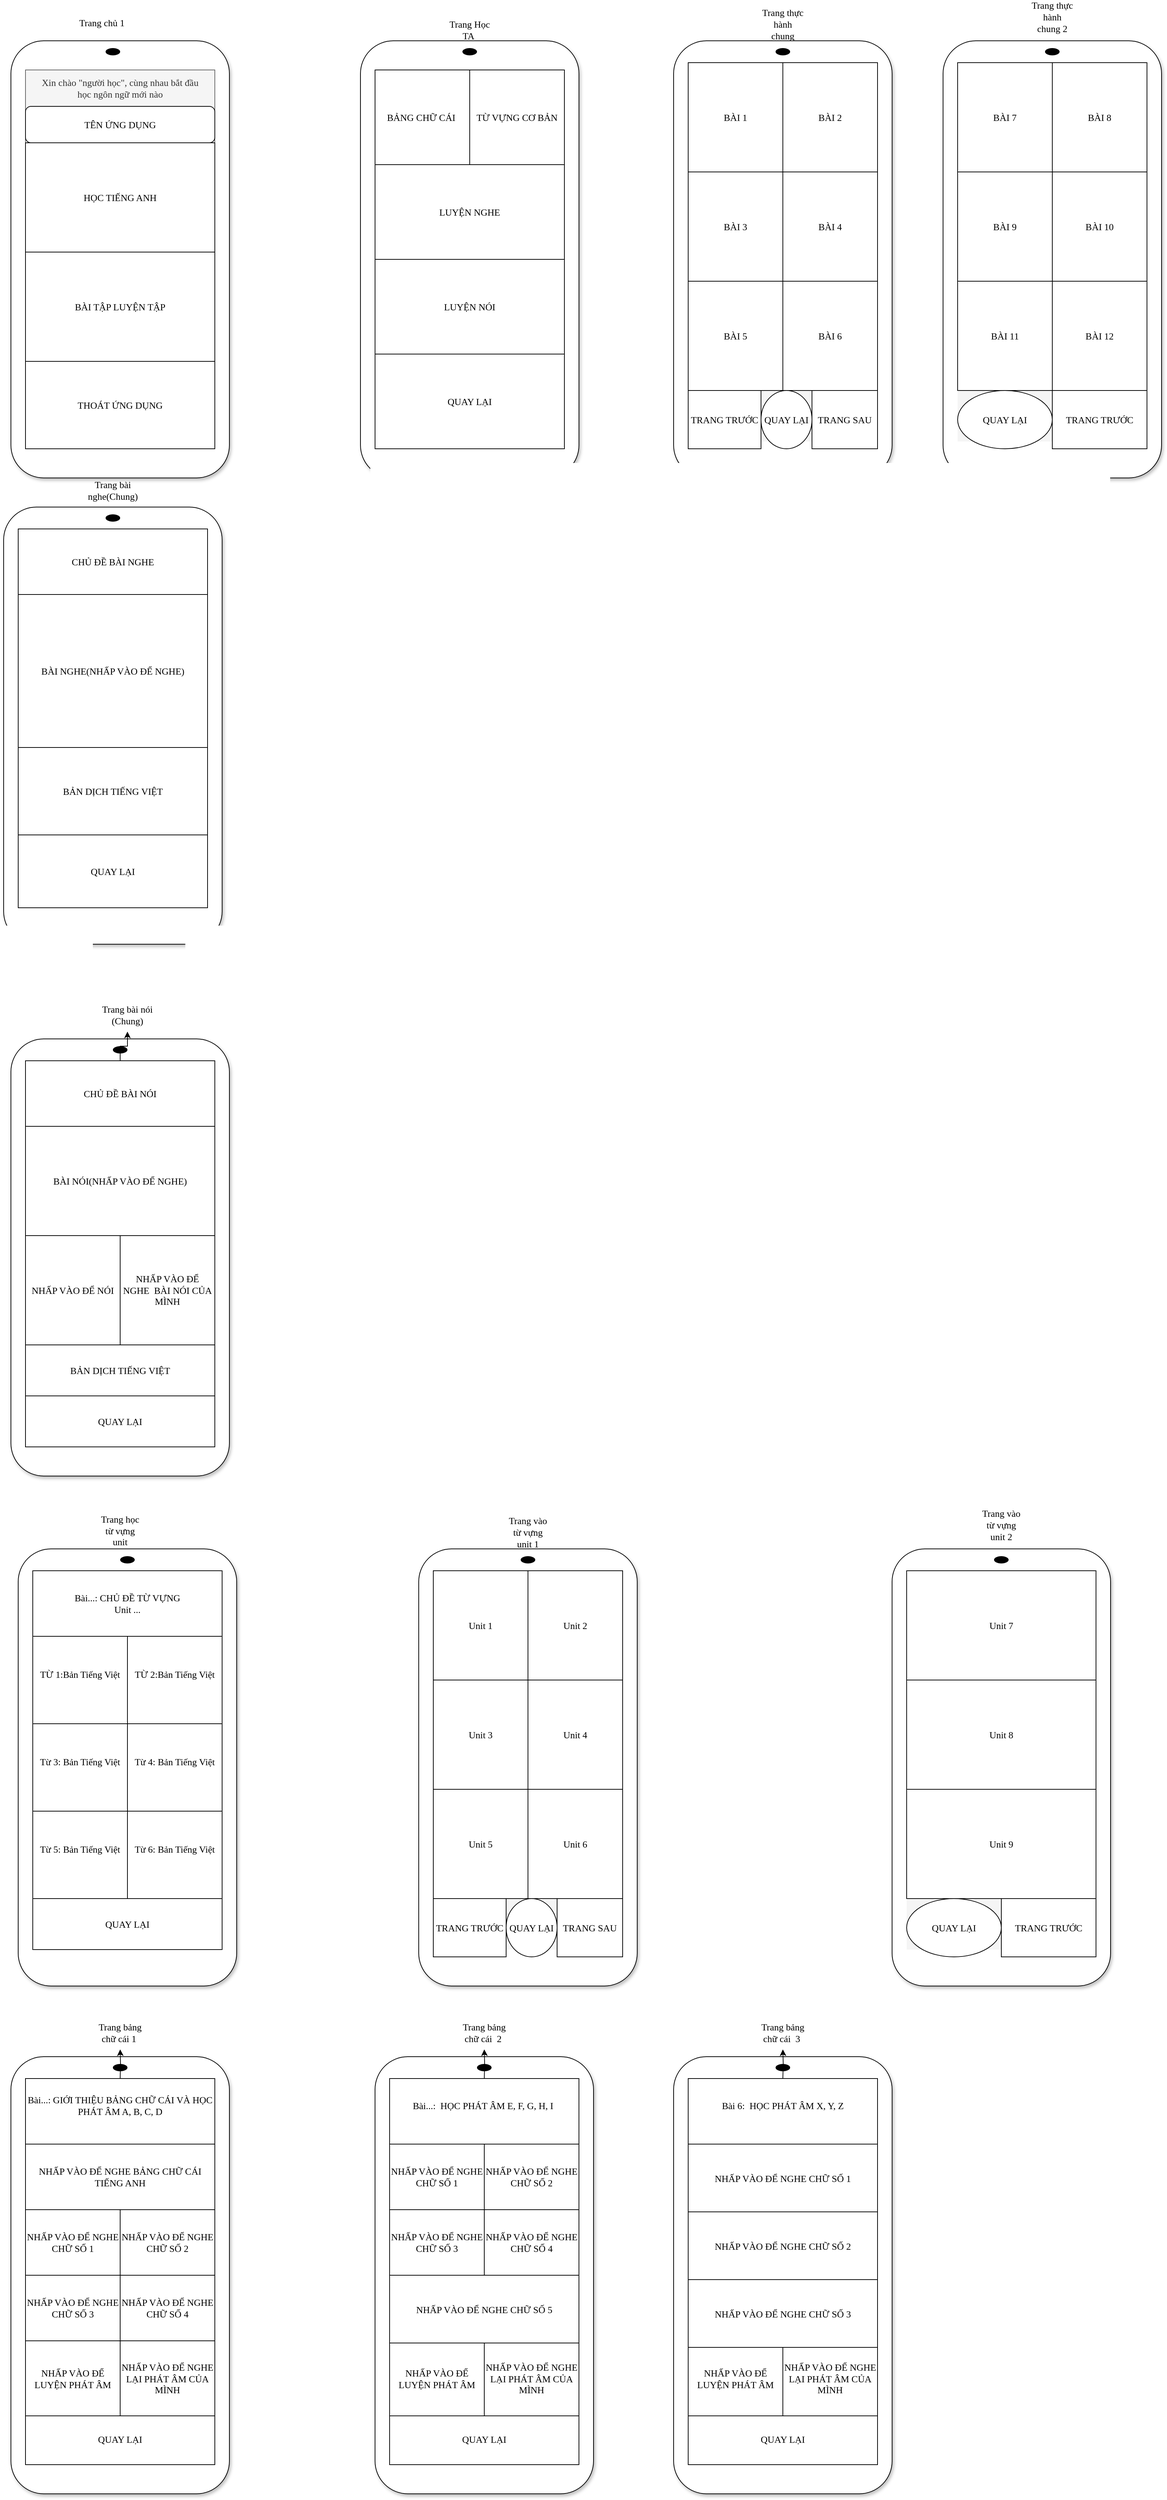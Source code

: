<mxfile version="28.2.0">
  <diagram name="Page-1" id="ixJSkVkBwFZioYLOljhV">
    <mxGraphModel dx="1601" dy="703" grid="1" gridSize="10" guides="1" tooltips="1" connect="1" arrows="1" fold="1" page="1" pageScale="1" pageWidth="827" pageHeight="1169" math="0" shadow="0">
      <root>
        <mxCell id="0" />
        <mxCell id="1" parent="0" />
        <mxCell id="qoUrT7d6lG7RUCfjTTM9-2" style="rounded=1;whiteSpace=wrap;html=1;fillColor=#FFFFFF;strokeColor=#000000;shadow=1;fontFamily=Times New Roman;fontSize=13;" parent="1" vertex="1">
          <mxGeometry x="100" y="140" width="300" height="600" as="geometry" />
        </mxCell>
        <mxCell id="qoUrT7d6lG7RUCfjTTM9-3" value="" style="rounded=0;whiteSpace=wrap;html=1;fillColor=#f5f5f5;strokeColor=#666666;fontFamily=Times New Roman;fontSize=13;fontColor=#333333;" parent="1" vertex="1">
          <mxGeometry x="120" y="180" width="260" height="520" as="geometry" />
        </mxCell>
        <mxCell id="qoUrT7d6lG7RUCfjTTM9-4" style="shape=ellipse;whiteSpace=wrap;html=1;fillColor=#000000;strokeColor=none;fontFamily=Times New Roman;fontSize=13;" parent="1" vertex="1">
          <mxGeometry x="230" y="150" width="20" height="10" as="geometry" />
        </mxCell>
        <mxCell id="qoUrT7d6lG7RUCfjTTM9-8" value="&lt;span style=&quot;color: rgb(51, 51, 51);&quot;&gt;Xin chào &quot;người học&quot;, cùng nhau bắt đầu học ngôn ngữ mới nào&lt;/span&gt;" style="text;html=1;align=center;verticalAlign=middle;whiteSpace=wrap;rounded=0;fontFamily=Times New Roman;fontSize=13;" parent="1" vertex="1">
          <mxGeometry x="135" y="190" width="230" height="30" as="geometry" />
        </mxCell>
        <mxCell id="qoUrT7d6lG7RUCfjTTM9-11" value="TÊN ỨNG DỤNG" style="rounded=1;whiteSpace=wrap;html=1;fontFamily=Times New Roman;fontSize=13;" parent="1" vertex="1">
          <mxGeometry x="120" y="230" width="260" height="50" as="geometry" />
        </mxCell>
        <mxCell id="qoUrT7d6lG7RUCfjTTM9-13" value="&lt;font&gt;HỌC TIẾNG ANH&lt;/font&gt;" style="rounded=0;whiteSpace=wrap;html=1;fontFamily=Times New Roman;fontSize=13;" parent="1" vertex="1">
          <mxGeometry x="120" y="280" width="260" height="150" as="geometry" />
        </mxCell>
        <mxCell id="qoUrT7d6lG7RUCfjTTM9-16" value="BÀI TẬP LUYỆN TẬP" style="rounded=0;whiteSpace=wrap;html=1;fontFamily=Times New Roman;fontSize=13;" parent="1" vertex="1">
          <mxGeometry x="120" y="430" width="260" height="150" as="geometry" />
        </mxCell>
        <mxCell id="qoUrT7d6lG7RUCfjTTM9-18" value="THOÁT ỨNG DỤNG" style="rounded=0;whiteSpace=wrap;html=1;fontFamily=Times New Roman;fontSize=13;" parent="1" vertex="1">
          <mxGeometry x="120" y="580" width="260" height="120" as="geometry" />
        </mxCell>
        <mxCell id="qoUrT7d6lG7RUCfjTTM9-20" value="Trang chủ 1" style="text;html=1;align=center;verticalAlign=middle;whiteSpace=wrap;rounded=0;fontFamily=Times New Roman;fontSize=13;" parent="1" vertex="1">
          <mxGeometry x="160" y="100" width="130" height="30" as="geometry" />
        </mxCell>
        <mxCell id="qoUrT7d6lG7RUCfjTTM9-21" style="rounded=1;whiteSpace=wrap;html=1;fillColor=#FFFFFF;strokeColor=#000000;shadow=1;fontFamily=Times New Roman;fontSize=13;" parent="1" vertex="1">
          <mxGeometry x="580" y="140" width="300" height="600" as="geometry" />
        </mxCell>
        <mxCell id="qoUrT7d6lG7RUCfjTTM9-22" style="shape=ellipse;whiteSpace=wrap;html=1;fillColor=#000000;strokeColor=none;fontFamily=Times New Roman;fontSize=13;" parent="1" vertex="1">
          <mxGeometry x="720" y="150" width="20" height="10" as="geometry" />
        </mxCell>
        <mxCell id="qoUrT7d6lG7RUCfjTTM9-24" style="rounded=0;whiteSpace=wrap;html=1;fillColor=#F5F5F5;strokeColor=none;fontFamily=Times New Roman;fontSize=13;" parent="1" vertex="1">
          <mxGeometry x="600" y="180" width="260" height="520" as="geometry" />
        </mxCell>
        <mxCell id="qoUrT7d6lG7RUCfjTTM9-26" value="LUYỆN NGHE" style="rounded=0;whiteSpace=wrap;html=1;fontFamily=Times New Roman;fontSize=13;" parent="1" vertex="1">
          <mxGeometry x="600" y="310" width="260" height="130" as="geometry" />
        </mxCell>
        <mxCell id="qoUrT7d6lG7RUCfjTTM9-27" value="LUYỆN NÓI" style="rounded=0;whiteSpace=wrap;html=1;fontFamily=Times New Roman;fontSize=13;" parent="1" vertex="1">
          <mxGeometry x="600" y="440" width="260" height="130" as="geometry" />
        </mxCell>
        <mxCell id="qoUrT7d6lG7RUCfjTTM9-30" value="QUAY LẠI" style="rounded=0;whiteSpace=wrap;html=1;fontFamily=Times New Roman;fontSize=13;" parent="1" vertex="1">
          <mxGeometry x="600" y="570" width="260" height="130" as="geometry" />
        </mxCell>
        <mxCell id="qoUrT7d6lG7RUCfjTTM9-32" value="BẢNG CHỮ CÁI&amp;nbsp;" style="rounded=0;whiteSpace=wrap;html=1;fontFamily=Times New Roman;fontSize=13;" parent="1" vertex="1">
          <mxGeometry x="600" y="180" width="130" height="130" as="geometry" />
        </mxCell>
        <mxCell id="qoUrT7d6lG7RUCfjTTM9-34" value="TỪ VỰNG CƠ BẢN" style="rounded=0;whiteSpace=wrap;html=1;fontFamily=Times New Roman;fontSize=13;" parent="1" vertex="1">
          <mxGeometry x="730" y="180" width="130" height="130" as="geometry" />
        </mxCell>
        <mxCell id="qoUrT7d6lG7RUCfjTTM9-35" value="Trang Học TA&amp;nbsp;" style="text;html=1;align=center;verticalAlign=middle;whiteSpace=wrap;rounded=0;fontFamily=Times New Roman;fontSize=13;" parent="1" vertex="1">
          <mxGeometry x="700" y="110" width="60" height="30" as="geometry" />
        </mxCell>
        <mxCell id="qoUrT7d6lG7RUCfjTTM9-36" style="rounded=1;whiteSpace=wrap;html=1;fillColor=#FFFFFF;strokeColor=#000000;shadow=1;fontFamily=Times New Roman;fontSize=13;" parent="1" vertex="1">
          <mxGeometry x="1010" y="140" width="300" height="600" as="geometry" />
        </mxCell>
        <mxCell id="qoUrT7d6lG7RUCfjTTM9-37" style="rounded=0;whiteSpace=wrap;html=1;fillColor=#F5F5F5;strokeColor=none;fontFamily=Times New Roman;fontSize=13;" parent="1" vertex="1">
          <mxGeometry x="1030" y="170" width="260" height="520" as="geometry" />
        </mxCell>
        <mxCell id="qoUrT7d6lG7RUCfjTTM9-38" value="BÀI 1" style="rounded=0;whiteSpace=wrap;html=1;fontFamily=Times New Roman;fontSize=13;" parent="1" vertex="1">
          <mxGeometry x="1030" y="170" width="130" height="150" as="geometry" />
        </mxCell>
        <mxCell id="qoUrT7d6lG7RUCfjTTM9-39" value="BÀI 2" style="rounded=0;whiteSpace=wrap;html=1;fontFamily=Times New Roman;fontSize=13;" parent="1" vertex="1">
          <mxGeometry x="1160" y="170" width="130" height="150" as="geometry" />
        </mxCell>
        <mxCell id="qoUrT7d6lG7RUCfjTTM9-40" value="BÀI 3" style="rounded=0;whiteSpace=wrap;html=1;fontFamily=Times New Roman;fontSize=13;" parent="1" vertex="1">
          <mxGeometry x="1030" y="320" width="130" height="150" as="geometry" />
        </mxCell>
        <mxCell id="qoUrT7d6lG7RUCfjTTM9-41" value="BÀI 4" style="rounded=0;whiteSpace=wrap;html=1;fontFamily=Times New Roman;fontSize=13;" parent="1" vertex="1">
          <mxGeometry x="1160" y="320" width="130" height="150" as="geometry" />
        </mxCell>
        <mxCell id="qoUrT7d6lG7RUCfjTTM9-42" value="BÀI 5" style="rounded=0;whiteSpace=wrap;html=1;fontFamily=Times New Roman;fontSize=13;" parent="1" vertex="1">
          <mxGeometry x="1030" y="470" width="130" height="150" as="geometry" />
        </mxCell>
        <mxCell id="qoUrT7d6lG7RUCfjTTM9-43" value="BÀI 6" style="rounded=0;whiteSpace=wrap;html=1;fontFamily=Times New Roman;fontSize=13;" parent="1" vertex="1">
          <mxGeometry x="1160" y="470" width="130" height="150" as="geometry" />
        </mxCell>
        <mxCell id="qoUrT7d6lG7RUCfjTTM9-44" value="QUAY LẠI" style="ellipse;whiteSpace=wrap;html=1;fontFamily=Times New Roman;fontSize=13;" parent="1" vertex="1">
          <mxGeometry x="1130" y="620" width="70" height="80" as="geometry" />
        </mxCell>
        <mxCell id="qoUrT7d6lG7RUCfjTTM9-45" value="TRANG TRƯỚC" style="rounded=0;whiteSpace=wrap;html=1;fontFamily=Times New Roman;fontSize=13;" parent="1" vertex="1">
          <mxGeometry x="1030" y="620" width="100" height="80" as="geometry" />
        </mxCell>
        <mxCell id="qoUrT7d6lG7RUCfjTTM9-46" value="TRANG SAU" style="rounded=0;whiteSpace=wrap;html=1;fontFamily=Times New Roman;fontSize=13;" parent="1" vertex="1">
          <mxGeometry x="1200" y="620" width="90" height="80" as="geometry" />
        </mxCell>
        <mxCell id="qoUrT7d6lG7RUCfjTTM9-47" value="Trang thực hành chung&lt;div&gt;&lt;br&gt;&lt;/div&gt;" style="text;html=1;align=center;verticalAlign=middle;whiteSpace=wrap;rounded=0;fontFamily=Times New Roman;fontSize=13;" parent="1" vertex="1">
          <mxGeometry x="1130" y="110" width="60" height="30" as="geometry" />
        </mxCell>
        <mxCell id="qoUrT7d6lG7RUCfjTTM9-48" style="rounded=1;whiteSpace=wrap;html=1;fillColor=#FFFFFF;strokeColor=#000000;shadow=1;fontFamily=Times New Roman;fontSize=13;" parent="1" vertex="1">
          <mxGeometry x="1380" y="140" width="300" height="600" as="geometry" />
        </mxCell>
        <mxCell id="qoUrT7d6lG7RUCfjTTM9-49" style="shape=ellipse;whiteSpace=wrap;html=1;fillColor=#000000;strokeColor=none;fontFamily=Times New Roman;fontSize=13;" parent="1" vertex="1">
          <mxGeometry x="1150" y="150" width="20" height="10" as="geometry" />
        </mxCell>
        <mxCell id="qoUrT7d6lG7RUCfjTTM9-52" style="shape=ellipse;whiteSpace=wrap;html=1;fillColor=#000000;strokeColor=none;fontFamily=Times New Roman;fontSize=13;" parent="1" vertex="1">
          <mxGeometry x="1520" y="150" width="20" height="10" as="geometry" />
        </mxCell>
        <mxCell id="qoUrT7d6lG7RUCfjTTM9-53" style="rounded=0;whiteSpace=wrap;html=1;fillColor=#F5F5F5;strokeColor=none;fontFamily=Times New Roman;fontSize=13;" parent="1" vertex="1">
          <mxGeometry x="1400" y="170" width="260" height="520" as="geometry" />
        </mxCell>
        <mxCell id="qoUrT7d6lG7RUCfjTTM9-54" value="BÀI 7" style="rounded=0;whiteSpace=wrap;html=1;fontFamily=Times New Roman;fontSize=13;" parent="1" vertex="1">
          <mxGeometry x="1400" y="170" width="130" height="150" as="geometry" />
        </mxCell>
        <mxCell id="qoUrT7d6lG7RUCfjTTM9-55" value="BÀI 8" style="rounded=0;whiteSpace=wrap;html=1;fontFamily=Times New Roman;fontSize=13;" parent="1" vertex="1">
          <mxGeometry x="1530" y="170" width="130" height="150" as="geometry" />
        </mxCell>
        <mxCell id="qoUrT7d6lG7RUCfjTTM9-56" value="BÀI 9" style="rounded=0;whiteSpace=wrap;html=1;fontFamily=Times New Roman;fontSize=13;" parent="1" vertex="1">
          <mxGeometry x="1400" y="320" width="130" height="150" as="geometry" />
        </mxCell>
        <mxCell id="qoUrT7d6lG7RUCfjTTM9-58" value="BÀI 10" style="rounded=0;whiteSpace=wrap;html=1;fontFamily=Times New Roman;fontSize=13;" parent="1" vertex="1">
          <mxGeometry x="1530" y="320" width="130" height="150" as="geometry" />
        </mxCell>
        <mxCell id="qoUrT7d6lG7RUCfjTTM9-59" value="BÀI 11" style="rounded=0;whiteSpace=wrap;html=1;fontFamily=Times New Roman;fontSize=13;" parent="1" vertex="1">
          <mxGeometry x="1400" y="470" width="130" height="150" as="geometry" />
        </mxCell>
        <mxCell id="qoUrT7d6lG7RUCfjTTM9-60" value="BÀI 12" style="rounded=0;whiteSpace=wrap;html=1;fontFamily=Times New Roman;fontSize=13;" parent="1" vertex="1">
          <mxGeometry x="1530" y="470" width="130" height="150" as="geometry" />
        </mxCell>
        <mxCell id="qoUrT7d6lG7RUCfjTTM9-61" value="TRANG TRƯỚC" style="rounded=0;whiteSpace=wrap;html=1;fontFamily=Times New Roman;fontSize=13;" parent="1" vertex="1">
          <mxGeometry x="1530" y="620" width="130" height="80" as="geometry" />
        </mxCell>
        <mxCell id="qoUrT7d6lG7RUCfjTTM9-62" value="QUAY LẠI" style="ellipse;whiteSpace=wrap;html=1;fontFamily=Times New Roman;fontSize=13;" parent="1" vertex="1">
          <mxGeometry x="1400" y="620" width="130" height="80" as="geometry" />
        </mxCell>
        <mxCell id="qoUrT7d6lG7RUCfjTTM9-64" value="Trang thực hành chung 2&lt;div&gt;&lt;br&gt;&lt;/div&gt;" style="text;html=1;align=center;verticalAlign=middle;whiteSpace=wrap;rounded=0;fontFamily=Times New Roman;fontSize=13;" parent="1" vertex="1">
          <mxGeometry x="1500" y="100" width="60" height="30" as="geometry" />
        </mxCell>
        <mxCell id="qoUrT7d6lG7RUCfjTTM9-86" style="rounded=1;whiteSpace=wrap;html=1;fillColor=#FFFFFF;strokeColor=#000000;shadow=1;fontFamily=Times New Roman;fontSize=13;" parent="1" vertex="1">
          <mxGeometry x="90" y="780" width="300" height="600" as="geometry" />
        </mxCell>
        <mxCell id="qoUrT7d6lG7RUCfjTTM9-87" style="shape=ellipse;whiteSpace=wrap;html=1;fillColor=#000000;strokeColor=none;fontFamily=Times New Roman;fontSize=13;" parent="1" vertex="1">
          <mxGeometry x="230" y="790" width="20" height="10" as="geometry" />
        </mxCell>
        <mxCell id="qoUrT7d6lG7RUCfjTTM9-88" style="rounded=0;whiteSpace=wrap;html=1;fillColor=#F5F5F5;strokeColor=none;fontFamily=Times New Roman;fontSize=13;" parent="1" vertex="1">
          <mxGeometry x="110" y="810" width="260" height="520" as="geometry" />
        </mxCell>
        <mxCell id="qoUrT7d6lG7RUCfjTTM9-89" value="Trang bài nghe(Chung)&lt;div&gt;&lt;div&gt;&lt;br&gt;&lt;/div&gt;&lt;/div&gt;" style="text;html=1;align=center;verticalAlign=middle;whiteSpace=wrap;rounded=0;fontFamily=Times New Roman;fontSize=13;" parent="1" vertex="1">
          <mxGeometry x="210" y="750" width="60" height="30" as="geometry" />
        </mxCell>
        <mxCell id="qoUrT7d6lG7RUCfjTTM9-90" value="CHỦ ĐỀ BÀI NGHE" style="rounded=0;whiteSpace=wrap;html=1;fontFamily=Times New Roman;fontSize=13;" parent="1" vertex="1">
          <mxGeometry x="110" y="810" width="260" height="90" as="geometry" />
        </mxCell>
        <mxCell id="qoUrT7d6lG7RUCfjTTM9-91" value="BÀI NGHE(NHẤP VÀO ĐỂ NGHE)" style="rounded=0;whiteSpace=wrap;html=1;fontFamily=Times New Roman;fontSize=13;" parent="1" vertex="1">
          <mxGeometry x="110" y="900" width="260" height="210" as="geometry" />
        </mxCell>
        <mxCell id="qoUrT7d6lG7RUCfjTTM9-92" value="BẢN DỊCH TIẾNG VIỆT" style="rounded=0;whiteSpace=wrap;html=1;fontFamily=Times New Roman;fontSize=13;" parent="1" vertex="1">
          <mxGeometry x="110" y="1110" width="260" height="120" as="geometry" />
        </mxCell>
        <mxCell id="qoUrT7d6lG7RUCfjTTM9-94" style="rounded=1;whiteSpace=wrap;html=1;fillColor=#FFFFFF;strokeColor=#000000;shadow=1;fontFamily=Times New Roman;fontSize=13;" parent="1" vertex="1">
          <mxGeometry x="100" y="1510" width="300" height="600" as="geometry" />
        </mxCell>
        <mxCell id="qoUrT7d6lG7RUCfjTTM9-95" style="shape=ellipse;whiteSpace=wrap;html=1;fillColor=#000000;strokeColor=none;fontFamily=Times New Roman;fontSize=13;" parent="1" vertex="1">
          <mxGeometry x="240" y="1520" width="20" height="10" as="geometry" />
        </mxCell>
        <mxCell id="qoUrT7d6lG7RUCfjTTM9-96" style="rounded=0;whiteSpace=wrap;html=1;fillColor=#F5F5F5;strokeColor=none;fontFamily=Times New Roman;fontSize=13;" parent="1" vertex="1">
          <mxGeometry x="120" y="1540" width="260" height="520" as="geometry" />
        </mxCell>
        <mxCell id="qoUrT7d6lG7RUCfjTTM9-97" value="" style="edgeStyle=orthogonalEdgeStyle;rounded=0;orthogonalLoop=1;jettySize=auto;html=1;fontFamily=Times New Roman;fontSize=13;" parent="1" source="qoUrT7d6lG7RUCfjTTM9-98" target="qoUrT7d6lG7RUCfjTTM9-103" edge="1">
          <mxGeometry relative="1" as="geometry" />
        </mxCell>
        <mxCell id="qoUrT7d6lG7RUCfjTTM9-98" value="CHỦ ĐỀ BÀI NÓI" style="rounded=0;whiteSpace=wrap;html=1;fontFamily=Times New Roman;fontSize=13;" parent="1" vertex="1">
          <mxGeometry x="120" y="1540" width="260" height="90" as="geometry" />
        </mxCell>
        <mxCell id="qoUrT7d6lG7RUCfjTTM9-99" value="BÀI NÓI(NHẤP VÀO ĐỂ NGHE)" style="rounded=0;whiteSpace=wrap;html=1;fontFamily=Times New Roman;fontSize=13;" parent="1" vertex="1">
          <mxGeometry x="120" y="1630" width="260" height="150" as="geometry" />
        </mxCell>
        <mxCell id="qoUrT7d6lG7RUCfjTTM9-100" value="BẢN DỊCH TIẾNG VIỆT" style="rounded=0;whiteSpace=wrap;html=1;fontFamily=Times New Roman;fontSize=13;" parent="1" vertex="1">
          <mxGeometry x="120" y="1930" width="260" height="70" as="geometry" />
        </mxCell>
        <mxCell id="qoUrT7d6lG7RUCfjTTM9-101" value="NHẤP VÀO ĐỂ NÓI" style="rounded=0;whiteSpace=wrap;html=1;fontFamily=Times New Roman;fontSize=13;" parent="1" vertex="1">
          <mxGeometry x="120" y="1780" width="130" height="150" as="geometry" />
        </mxCell>
        <mxCell id="qoUrT7d6lG7RUCfjTTM9-102" value="NHẤP VÀO ĐỂ NGHE&amp;nbsp; BÀI NÓI CỦA MÌNH" style="rounded=0;whiteSpace=wrap;html=1;fontFamily=Times New Roman;fontSize=13;" parent="1" vertex="1">
          <mxGeometry x="250" y="1780" width="130" height="150" as="geometry" />
        </mxCell>
        <mxCell id="qoUrT7d6lG7RUCfjTTM9-103" value="Trang bài nói (Chung)&lt;div&gt;&lt;div&gt;&lt;br&gt;&lt;/div&gt;&lt;/div&gt;" style="text;html=1;align=center;verticalAlign=middle;whiteSpace=wrap;rounded=0;fontFamily=Times New Roman;fontSize=13;" parent="1" vertex="1">
          <mxGeometry x="220" y="1470" width="80" height="30" as="geometry" />
        </mxCell>
        <mxCell id="qoUrT7d6lG7RUCfjTTM9-106" style="rounded=1;whiteSpace=wrap;html=1;fillColor=#FFFFFF;strokeColor=#000000;shadow=1;fontFamily=Times New Roman;fontSize=13;" parent="1" vertex="1">
          <mxGeometry x="110" y="2210" width="300" height="600" as="geometry" />
        </mxCell>
        <mxCell id="qoUrT7d6lG7RUCfjTTM9-107" style="shape=ellipse;whiteSpace=wrap;html=1;fillColor=#000000;strokeColor=none;fontFamily=Times New Roman;fontSize=13;" parent="1" vertex="1">
          <mxGeometry x="250" y="2220" width="20" height="10" as="geometry" />
        </mxCell>
        <mxCell id="qoUrT7d6lG7RUCfjTTM9-108" style="rounded=0;whiteSpace=wrap;html=1;fillColor=#F5F5F5;strokeColor=none;fontFamily=Times New Roman;fontSize=13;" parent="1" vertex="1">
          <mxGeometry x="130" y="2240" width="260" height="520" as="geometry" />
        </mxCell>
        <mxCell id="qoUrT7d6lG7RUCfjTTM9-109" value="Bài...: CHỦ ĐỀ TỪ VỰNG&lt;div&gt;Unit ...&lt;/div&gt;" style="rounded=0;whiteSpace=wrap;html=1;fontFamily=Times New Roman;fontSize=13;" parent="1" vertex="1">
          <mxGeometry x="130" y="2240" width="260" height="90" as="geometry" />
        </mxCell>
        <mxCell id="qoUrT7d6lG7RUCfjTTM9-112" value="Trang học từ vựng unit" style="text;html=1;align=center;verticalAlign=middle;whiteSpace=wrap;rounded=0;fontFamily=Times New Roman;fontSize=13;" parent="1" vertex="1">
          <mxGeometry x="220" y="2170" width="60" height="30" as="geometry" />
        </mxCell>
        <mxCell id="qoUrT7d6lG7RUCfjTTM9-113" value="TỪ 1:Bản Tiếng Việt&lt;div&gt;&lt;br&gt;&lt;/div&gt;" style="rounded=0;whiteSpace=wrap;html=1;fontFamily=Times New Roman;fontSize=13;" parent="1" vertex="1">
          <mxGeometry x="130" y="2330" width="130" height="120" as="geometry" />
        </mxCell>
        <mxCell id="qoUrT7d6lG7RUCfjTTM9-114" value="TỪ 2:Bản Tiếng Việt&lt;div&gt;&lt;br&gt;&lt;/div&gt;" style="rounded=0;whiteSpace=wrap;html=1;fontFamily=Times New Roman;fontSize=13;" parent="1" vertex="1">
          <mxGeometry x="260" y="2330" width="130" height="120" as="geometry" />
        </mxCell>
        <mxCell id="qoUrT7d6lG7RUCfjTTM9-115" value="Từ 3: Bản Tiếng Việt&lt;div&gt;&lt;br&gt;&lt;/div&gt;" style="rounded=0;whiteSpace=wrap;html=1;fontFamily=Times New Roman;fontSize=13;" parent="1" vertex="1">
          <mxGeometry x="130" y="2450" width="130" height="120" as="geometry" />
        </mxCell>
        <mxCell id="qoUrT7d6lG7RUCfjTTM9-116" value="Từ 4: Bản Tiếng Việt&lt;div&gt;&lt;br&gt;&lt;/div&gt;" style="rounded=0;whiteSpace=wrap;html=1;fontFamily=Times New Roman;fontSize=13;" parent="1" vertex="1">
          <mxGeometry x="260" y="2450" width="130" height="120" as="geometry" />
        </mxCell>
        <mxCell id="qoUrT7d6lG7RUCfjTTM9-117" value="Từ 5: Bản Tiếng Việt&lt;div&gt;&lt;br&gt;&lt;/div&gt;" style="rounded=0;whiteSpace=wrap;html=1;fontFamily=Times New Roman;fontSize=13;" parent="1" vertex="1">
          <mxGeometry x="130" y="2570" width="130" height="120" as="geometry" />
        </mxCell>
        <mxCell id="qoUrT7d6lG7RUCfjTTM9-118" value="Từ 6: Bản Tiếng Việt&lt;div&gt;&lt;br&gt;&lt;/div&gt;" style="rounded=0;whiteSpace=wrap;html=1;fontFamily=Times New Roman;fontSize=13;" parent="1" vertex="1">
          <mxGeometry x="260" y="2570" width="130" height="120" as="geometry" />
        </mxCell>
        <mxCell id="qoUrT7d6lG7RUCfjTTM9-119" value="QUAY LẠI" style="rounded=0;whiteSpace=wrap;html=1;fontFamily=Times New Roman;fontSize=13;" parent="1" vertex="1">
          <mxGeometry x="120" y="2000" width="260" height="70" as="geometry" />
        </mxCell>
        <mxCell id="qoUrT7d6lG7RUCfjTTM9-120" value="QUAY LẠI" style="rounded=0;whiteSpace=wrap;html=1;fontFamily=Times New Roman;fontSize=13;" parent="1" vertex="1">
          <mxGeometry x="110" y="1230" width="260" height="100" as="geometry" />
        </mxCell>
        <mxCell id="qoUrT7d6lG7RUCfjTTM9-121" value="QUAY LẠI" style="rounded=0;whiteSpace=wrap;html=1;fontFamily=Times New Roman;fontSize=13;" parent="1" vertex="1">
          <mxGeometry x="130" y="2690" width="260" height="70" as="geometry" />
        </mxCell>
        <mxCell id="qoUrT7d6lG7RUCfjTTM9-122" style="rounded=1;whiteSpace=wrap;html=1;fillColor=#FFFFFF;strokeColor=#000000;shadow=1;fontFamily=Times New Roman;fontSize=13;" parent="1" vertex="1">
          <mxGeometry x="660" y="2210" width="300" height="600" as="geometry" />
        </mxCell>
        <mxCell id="qoUrT7d6lG7RUCfjTTM9-123" style="rounded=0;whiteSpace=wrap;html=1;fillColor=#F5F5F5;strokeColor=none;fontFamily=Times New Roman;fontSize=13;" parent="1" vertex="1">
          <mxGeometry x="680" y="2240" width="260" height="520" as="geometry" />
        </mxCell>
        <mxCell id="qoUrT7d6lG7RUCfjTTM9-124" value="Unit 1" style="rounded=0;whiteSpace=wrap;html=1;fontFamily=Times New Roman;fontSize=13;" parent="1" vertex="1">
          <mxGeometry x="680" y="2240" width="130" height="150" as="geometry" />
        </mxCell>
        <mxCell id="qoUrT7d6lG7RUCfjTTM9-125" value="Unit 2" style="rounded=0;whiteSpace=wrap;html=1;fontFamily=Times New Roman;fontSize=13;" parent="1" vertex="1">
          <mxGeometry x="810" y="2240" width="130" height="150" as="geometry" />
        </mxCell>
        <mxCell id="qoUrT7d6lG7RUCfjTTM9-126" value="Unit&amp;nbsp;3" style="rounded=0;whiteSpace=wrap;html=1;fontFamily=Times New Roman;fontSize=13;" parent="1" vertex="1">
          <mxGeometry x="680" y="2390" width="130" height="150" as="geometry" />
        </mxCell>
        <mxCell id="qoUrT7d6lG7RUCfjTTM9-127" value="Unit 4" style="rounded=0;whiteSpace=wrap;html=1;fontFamily=Times New Roman;fontSize=13;" parent="1" vertex="1">
          <mxGeometry x="810" y="2390" width="130" height="150" as="geometry" />
        </mxCell>
        <mxCell id="qoUrT7d6lG7RUCfjTTM9-128" value="Unit&amp;nbsp;5" style="rounded=0;whiteSpace=wrap;html=1;fontFamily=Times New Roman;fontSize=13;" parent="1" vertex="1">
          <mxGeometry x="680" y="2540" width="130" height="150" as="geometry" />
        </mxCell>
        <mxCell id="qoUrT7d6lG7RUCfjTTM9-129" value="Unit&amp;nbsp;6" style="rounded=0;whiteSpace=wrap;html=1;fontFamily=Times New Roman;fontSize=13;" parent="1" vertex="1">
          <mxGeometry x="810" y="2540" width="130" height="150" as="geometry" />
        </mxCell>
        <mxCell id="qoUrT7d6lG7RUCfjTTM9-130" value="QUAY LẠI" style="ellipse;whiteSpace=wrap;html=1;fontFamily=Times New Roman;fontSize=13;" parent="1" vertex="1">
          <mxGeometry x="780" y="2690" width="70" height="80" as="geometry" />
        </mxCell>
        <mxCell id="qoUrT7d6lG7RUCfjTTM9-131" value="TRANG TRƯỚC" style="rounded=0;whiteSpace=wrap;html=1;fontFamily=Times New Roman;fontSize=13;" parent="1" vertex="1">
          <mxGeometry x="680" y="2690" width="100" height="80" as="geometry" />
        </mxCell>
        <mxCell id="qoUrT7d6lG7RUCfjTTM9-132" value="TRANG SAU" style="rounded=0;whiteSpace=wrap;html=1;fontFamily=Times New Roman;fontSize=13;" parent="1" vertex="1">
          <mxGeometry x="850" y="2690" width="90" height="80" as="geometry" />
        </mxCell>
        <mxCell id="qoUrT7d6lG7RUCfjTTM9-133" value="Trang vào từ vựng unit 1&lt;div&gt;&lt;br&gt;&lt;/div&gt;" style="text;html=1;align=center;verticalAlign=middle;whiteSpace=wrap;rounded=0;fontFamily=Times New Roman;fontSize=13;" parent="1" vertex="1">
          <mxGeometry x="780" y="2180" width="60" height="30" as="geometry" />
        </mxCell>
        <mxCell id="qoUrT7d6lG7RUCfjTTM9-134" style="shape=ellipse;whiteSpace=wrap;html=1;fillColor=#000000;strokeColor=none;fontFamily=Times New Roman;fontSize=13;" parent="1" vertex="1">
          <mxGeometry x="800" y="2220" width="20" height="10" as="geometry" />
        </mxCell>
        <mxCell id="C0sIoQWcLX1TJ2bj2l7G-10" style="rounded=1;whiteSpace=wrap;html=1;fillColor=#FFFFFF;strokeColor=#000000;shadow=1;fontFamily=Times New Roman;fontSize=13;" parent="1" vertex="1">
          <mxGeometry x="100" y="2907" width="300" height="600" as="geometry" />
        </mxCell>
        <mxCell id="C0sIoQWcLX1TJ2bj2l7G-11" style="shape=ellipse;whiteSpace=wrap;html=1;fillColor=#000000;strokeColor=none;fontFamily=Times New Roman;fontSize=13;" parent="1" vertex="1">
          <mxGeometry x="240" y="2917" width="20" height="10" as="geometry" />
        </mxCell>
        <mxCell id="C0sIoQWcLX1TJ2bj2l7G-12" style="rounded=0;whiteSpace=wrap;html=1;fillColor=#F5F5F5;strokeColor=none;fontFamily=Times New Roman;fontSize=13;" parent="1" vertex="1">
          <mxGeometry x="120" y="2937" width="260" height="520" as="geometry" />
        </mxCell>
        <mxCell id="C0sIoQWcLX1TJ2bj2l7G-13" value="" style="edgeStyle=orthogonalEdgeStyle;rounded=0;orthogonalLoop=1;jettySize=auto;html=1;fontFamily=Times New Roman;fontSize=13;" parent="1" target="C0sIoQWcLX1TJ2bj2l7G-19" edge="1">
          <mxGeometry relative="1" as="geometry">
            <mxPoint x="250.0" y="2937.0" as="sourcePoint" />
          </mxGeometry>
        </mxCell>
        <mxCell id="C0sIoQWcLX1TJ2bj2l7G-19" value="Trang bảng chữ cái 1&amp;nbsp;&lt;div&gt;&lt;div&gt;&lt;br&gt;&lt;/div&gt;&lt;/div&gt;" style="text;html=1;align=center;verticalAlign=middle;whiteSpace=wrap;rounded=0;fontFamily=Times New Roman;fontSize=13;" parent="1" vertex="1">
          <mxGeometry x="210" y="2867" width="80" height="30" as="geometry" />
        </mxCell>
        <mxCell id="C0sIoQWcLX1TJ2bj2l7G-20" value="QUAY LẠI" style="rounded=0;whiteSpace=wrap;html=1;fontFamily=Times New Roman;fontSize=13;" parent="1" vertex="1">
          <mxGeometry x="120" y="3397" width="260" height="70" as="geometry" />
        </mxCell>
        <mxCell id="C0sIoQWcLX1TJ2bj2l7G-21" value="Bài...: GIỚI THIỆU BẢNG CHỮ CÁI VÀ HỌC PHÁT ÂM A, B, C, D&lt;div&gt;&lt;br&gt;&lt;/div&gt;" style="rounded=0;whiteSpace=wrap;html=1;fontFamily=Times New Roman;fontSize=13;" parent="1" vertex="1">
          <mxGeometry x="120" y="2937" width="260" height="90" as="geometry" />
        </mxCell>
        <mxCell id="C0sIoQWcLX1TJ2bj2l7G-22" value="NHẤP VÀO ĐỂ NGHE BẢNG CHỮ CÁI TIẾNG ANH" style="rounded=0;whiteSpace=wrap;html=1;fontFamily=Times New Roman;fontSize=13;" parent="1" vertex="1">
          <mxGeometry x="120" y="3027" width="260" height="90" as="geometry" />
        </mxCell>
        <mxCell id="C0sIoQWcLX1TJ2bj2l7G-23" value="NHẤP VÀO ĐỂ NGHE CHỮ SỐ 1" style="rounded=0;whiteSpace=wrap;html=1;fontFamily=Times New Roman;fontSize=13;" parent="1" vertex="1">
          <mxGeometry x="120" y="3117" width="130" height="90" as="geometry" />
        </mxCell>
        <mxCell id="C0sIoQWcLX1TJ2bj2l7G-24" value="NHẤP VÀO ĐỂ NGHE CHỮ SỐ 2" style="rounded=0;whiteSpace=wrap;html=1;fontFamily=Times New Roman;fontSize=13;" parent="1" vertex="1">
          <mxGeometry x="250" y="3117" width="130" height="90" as="geometry" />
        </mxCell>
        <mxCell id="C0sIoQWcLX1TJ2bj2l7G-25" value="NHẤP VÀO ĐỂ NGHE CHỮ SỐ 3" style="rounded=0;whiteSpace=wrap;html=1;fontFamily=Times New Roman;fontSize=13;" parent="1" vertex="1">
          <mxGeometry x="120" y="3207" width="130" height="90" as="geometry" />
        </mxCell>
        <mxCell id="C0sIoQWcLX1TJ2bj2l7G-28" value="" style="edgeStyle=orthogonalEdgeStyle;rounded=0;orthogonalLoop=1;jettySize=auto;html=1;fontFamily=Times New Roman;fontSize=13;" parent="1" source="C0sIoQWcLX1TJ2bj2l7G-26" target="C0sIoQWcLX1TJ2bj2l7G-20" edge="1">
          <mxGeometry relative="1" as="geometry" />
        </mxCell>
        <mxCell id="C0sIoQWcLX1TJ2bj2l7G-26" value="NHẤP VÀO ĐỂ NGHE CHỮ SỐ 4" style="rounded=0;whiteSpace=wrap;html=1;fontFamily=Times New Roman;fontSize=13;" parent="1" vertex="1">
          <mxGeometry x="250" y="3207" width="130" height="90" as="geometry" />
        </mxCell>
        <mxCell id="C0sIoQWcLX1TJ2bj2l7G-27" value="NHẤP VÀO ĐỂ LUYỆN PHÁT ÂM" style="rounded=0;whiteSpace=wrap;html=1;fontFamily=Times New Roman;fontSize=13;" parent="1" vertex="1">
          <mxGeometry x="120" y="3297" width="130" height="103" as="geometry" />
        </mxCell>
        <mxCell id="C0sIoQWcLX1TJ2bj2l7G-29" value="NHẤP VÀO ĐỂ NGHE LẠI PHÁT ÂM CỦA MÌNH" style="rounded=0;whiteSpace=wrap;html=1;fontFamily=Times New Roman;fontSize=13;" parent="1" vertex="1">
          <mxGeometry x="250" y="3297" width="130" height="103" as="geometry" />
        </mxCell>
        <mxCell id="C0sIoQWcLX1TJ2bj2l7G-30" style="rounded=1;whiteSpace=wrap;html=1;fillColor=#FFFFFF;strokeColor=#000000;shadow=1;fontFamily=Times New Roman;fontSize=13;" parent="1" vertex="1">
          <mxGeometry x="600" y="2907" width="300" height="600" as="geometry" />
        </mxCell>
        <mxCell id="C0sIoQWcLX1TJ2bj2l7G-31" style="shape=ellipse;whiteSpace=wrap;html=1;fillColor=#000000;strokeColor=none;fontFamily=Times New Roman;fontSize=13;" parent="1" vertex="1">
          <mxGeometry x="740" y="2917" width="20" height="10" as="geometry" />
        </mxCell>
        <mxCell id="C0sIoQWcLX1TJ2bj2l7G-32" style="rounded=0;whiteSpace=wrap;html=1;fillColor=#F5F5F5;strokeColor=none;fontFamily=Times New Roman;fontSize=13;" parent="1" vertex="1">
          <mxGeometry x="620" y="2937" width="260" height="520" as="geometry" />
        </mxCell>
        <mxCell id="C0sIoQWcLX1TJ2bj2l7G-33" value="" style="edgeStyle=orthogonalEdgeStyle;rounded=0;orthogonalLoop=1;jettySize=auto;html=1;fontFamily=Times New Roman;fontSize=13;" parent="1" target="C0sIoQWcLX1TJ2bj2l7G-34" edge="1">
          <mxGeometry relative="1" as="geometry">
            <mxPoint x="750.0" y="2937.0" as="sourcePoint" />
          </mxGeometry>
        </mxCell>
        <mxCell id="C0sIoQWcLX1TJ2bj2l7G-34" value="Trang bảng chữ cái&amp;nbsp; 2&amp;nbsp;&lt;div&gt;&lt;div&gt;&lt;br&gt;&lt;/div&gt;&lt;/div&gt;" style="text;html=1;align=center;verticalAlign=middle;whiteSpace=wrap;rounded=0;fontFamily=Times New Roman;fontSize=13;" parent="1" vertex="1">
          <mxGeometry x="710" y="2867" width="80" height="30" as="geometry" />
        </mxCell>
        <mxCell id="C0sIoQWcLX1TJ2bj2l7G-35" value="QUAY LẠI" style="rounded=0;whiteSpace=wrap;html=1;fontFamily=Times New Roman;fontSize=13;" parent="1" vertex="1">
          <mxGeometry x="620" y="3397" width="260" height="70" as="geometry" />
        </mxCell>
        <mxCell id="C0sIoQWcLX1TJ2bj2l7G-36" value="Bài...:&amp;nbsp; HỌC PHÁT ÂM E, F, G, H, I&amp;nbsp;&lt;div&gt;&lt;br&gt;&lt;/div&gt;" style="rounded=0;whiteSpace=wrap;html=1;fontFamily=Times New Roman;fontSize=13;" parent="1" vertex="1">
          <mxGeometry x="620" y="2937" width="260" height="90" as="geometry" />
        </mxCell>
        <mxCell id="C0sIoQWcLX1TJ2bj2l7G-38" value="NHẤP VÀO ĐỂ NGHE CHỮ SỐ 1" style="rounded=0;whiteSpace=wrap;html=1;fontFamily=Times New Roman;fontSize=13;" parent="1" vertex="1">
          <mxGeometry x="620" y="3027" width="130" height="90" as="geometry" />
        </mxCell>
        <mxCell id="C0sIoQWcLX1TJ2bj2l7G-39" value="NHẤP VÀO ĐỂ NGHE CHỮ SỐ 2" style="rounded=0;whiteSpace=wrap;html=1;fontFamily=Times New Roman;fontSize=13;" parent="1" vertex="1">
          <mxGeometry x="750" y="3027" width="130" height="90" as="geometry" />
        </mxCell>
        <mxCell id="C0sIoQWcLX1TJ2bj2l7G-40" value="NHẤP VÀO ĐỂ NGHE CHỮ SỐ 3" style="rounded=0;whiteSpace=wrap;html=1;fontFamily=Times New Roman;fontSize=13;" parent="1" vertex="1">
          <mxGeometry x="620" y="3117" width="130" height="90" as="geometry" />
        </mxCell>
        <mxCell id="C0sIoQWcLX1TJ2bj2l7G-41" value="" style="edgeStyle=orthogonalEdgeStyle;rounded=0;orthogonalLoop=1;jettySize=auto;html=1;fontFamily=Times New Roman;fontSize=13;" parent="1" source="C0sIoQWcLX1TJ2bj2l7G-42" target="C0sIoQWcLX1TJ2bj2l7G-35" edge="1">
          <mxGeometry relative="1" as="geometry" />
        </mxCell>
        <mxCell id="C0sIoQWcLX1TJ2bj2l7G-42" value="NHẤP VÀO ĐỂ NGHE CHỮ SỐ 4" style="rounded=0;whiteSpace=wrap;html=1;fontFamily=Times New Roman;fontSize=13;" parent="1" vertex="1">
          <mxGeometry x="750" y="3117" width="130" height="90" as="geometry" />
        </mxCell>
        <mxCell id="C0sIoQWcLX1TJ2bj2l7G-43" value="NHẤP VÀO ĐỂ LUYỆN PHÁT ÂM" style="rounded=0;whiteSpace=wrap;html=1;fontFamily=Times New Roman;fontSize=13;" parent="1" vertex="1">
          <mxGeometry x="620" y="3297" width="130" height="103" as="geometry" />
        </mxCell>
        <mxCell id="C0sIoQWcLX1TJ2bj2l7G-44" value="NHẤP VÀO ĐỂ NGHE LẠI PHÁT ÂM CỦA MÌNH" style="rounded=0;whiteSpace=wrap;html=1;fontFamily=Times New Roman;fontSize=13;" parent="1" vertex="1">
          <mxGeometry x="750" y="3297" width="130" height="103" as="geometry" />
        </mxCell>
        <mxCell id="C0sIoQWcLX1TJ2bj2l7G-45" value="NHẤP VÀO ĐỂ NGHE CHỮ SỐ 5" style="rounded=0;whiteSpace=wrap;html=1;fontFamily=Times New Roman;fontSize=13;" parent="1" vertex="1">
          <mxGeometry x="620" y="3207" width="260" height="93" as="geometry" />
        </mxCell>
        <mxCell id="C0sIoQWcLX1TJ2bj2l7G-46" style="rounded=1;whiteSpace=wrap;html=1;fillColor=#FFFFFF;strokeColor=#000000;shadow=1;fontFamily=Times New Roman;fontSize=13;" parent="1" vertex="1">
          <mxGeometry x="1010" y="2907" width="300" height="600" as="geometry" />
        </mxCell>
        <mxCell id="C0sIoQWcLX1TJ2bj2l7G-47" style="shape=ellipse;whiteSpace=wrap;html=1;fillColor=#000000;strokeColor=none;fontFamily=Times New Roman;fontSize=13;" parent="1" vertex="1">
          <mxGeometry x="1150" y="2917" width="20" height="10" as="geometry" />
        </mxCell>
        <mxCell id="C0sIoQWcLX1TJ2bj2l7G-48" style="rounded=0;whiteSpace=wrap;html=1;fillColor=#F5F5F5;strokeColor=none;fontFamily=Times New Roman;fontSize=13;" parent="1" vertex="1">
          <mxGeometry x="1030" y="2937" width="260" height="520" as="geometry" />
        </mxCell>
        <mxCell id="C0sIoQWcLX1TJ2bj2l7G-49" value="" style="edgeStyle=orthogonalEdgeStyle;rounded=0;orthogonalLoop=1;jettySize=auto;html=1;fontFamily=Times New Roman;fontSize=13;" parent="1" target="C0sIoQWcLX1TJ2bj2l7G-50" edge="1">
          <mxGeometry relative="1" as="geometry">
            <mxPoint x="1160" y="2937.0" as="sourcePoint" />
          </mxGeometry>
        </mxCell>
        <mxCell id="C0sIoQWcLX1TJ2bj2l7G-50" value="Trang bảng chữ cái&amp;nbsp; 3&amp;nbsp;&lt;div&gt;&lt;div&gt;&lt;br&gt;&lt;/div&gt;&lt;/div&gt;" style="text;html=1;align=center;verticalAlign=middle;whiteSpace=wrap;rounded=0;fontFamily=Times New Roman;fontSize=13;" parent="1" vertex="1">
          <mxGeometry x="1120" y="2867" width="80" height="30" as="geometry" />
        </mxCell>
        <mxCell id="C0sIoQWcLX1TJ2bj2l7G-51" value="QUAY LẠI" style="rounded=0;whiteSpace=wrap;html=1;fontFamily=Times New Roman;fontSize=13;" parent="1" vertex="1">
          <mxGeometry x="1030" y="3397" width="260" height="70" as="geometry" />
        </mxCell>
        <mxCell id="C0sIoQWcLX1TJ2bj2l7G-52" value="Bài 6:&amp;nbsp; HỌC PHÁT ÂM X, Y, Z&lt;div&gt;&lt;br&gt;&lt;/div&gt;" style="rounded=0;whiteSpace=wrap;html=1;fontFamily=Times New Roman;fontSize=13;" parent="1" vertex="1">
          <mxGeometry x="1030" y="2937" width="260" height="90" as="geometry" />
        </mxCell>
        <mxCell id="C0sIoQWcLX1TJ2bj2l7G-56" value="" style="edgeStyle=orthogonalEdgeStyle;rounded=0;orthogonalLoop=1;jettySize=auto;html=1;fontFamily=Times New Roman;fontSize=13;" parent="1" target="C0sIoQWcLX1TJ2bj2l7G-51" edge="1">
          <mxGeometry relative="1" as="geometry">
            <mxPoint x="1225" y="3207" as="sourcePoint" />
          </mxGeometry>
        </mxCell>
        <mxCell id="C0sIoQWcLX1TJ2bj2l7G-58" value="NHẤP VÀO ĐỂ LUYỆN PHÁT ÂM" style="rounded=0;whiteSpace=wrap;html=1;fontFamily=Times New Roman;fontSize=13;" parent="1" vertex="1">
          <mxGeometry x="1030" y="3297" width="130" height="103" as="geometry" />
        </mxCell>
        <mxCell id="C0sIoQWcLX1TJ2bj2l7G-59" value="NHẤP VÀO ĐỂ NGHE LẠI PHÁT ÂM CỦA MÌNH" style="rounded=0;whiteSpace=wrap;html=1;fontFamily=Times New Roman;fontSize=13;" parent="1" vertex="1">
          <mxGeometry x="1160" y="3297" width="130" height="103" as="geometry" />
        </mxCell>
        <mxCell id="C0sIoQWcLX1TJ2bj2l7G-60" value="NHẤP VÀO ĐỂ NGHE CHỮ SỐ 1" style="rounded=0;whiteSpace=wrap;html=1;fontFamily=Times New Roman;fontSize=13;" parent="1" vertex="1">
          <mxGeometry x="1030" y="3027" width="260" height="93" as="geometry" />
        </mxCell>
        <mxCell id="C0sIoQWcLX1TJ2bj2l7G-61" value="NHẤP VÀO ĐỂ NGHE CHỮ SỐ 2" style="rounded=0;whiteSpace=wrap;html=1;fontFamily=Times New Roman;fontSize=13;" parent="1" vertex="1">
          <mxGeometry x="1030" y="3120" width="260" height="93" as="geometry" />
        </mxCell>
        <mxCell id="C0sIoQWcLX1TJ2bj2l7G-62" value="NHẤP VÀO ĐỂ NGHE CHỮ SỐ 3" style="rounded=0;whiteSpace=wrap;html=1;fontFamily=Times New Roman;fontSize=13;" parent="1" vertex="1">
          <mxGeometry x="1030" y="3213" width="260" height="93" as="geometry" />
        </mxCell>
        <mxCell id="C0sIoQWcLX1TJ2bj2l7G-63" style="rounded=1;whiteSpace=wrap;html=1;fillColor=#FFFFFF;strokeColor=#000000;shadow=1;fontFamily=Times New Roman;fontSize=13;" parent="1" vertex="1">
          <mxGeometry x="1310" y="2210" width="300" height="600" as="geometry" />
        </mxCell>
        <mxCell id="C0sIoQWcLX1TJ2bj2l7G-64" style="shape=ellipse;whiteSpace=wrap;html=1;fillColor=#000000;strokeColor=none;fontFamily=Times New Roman;fontSize=13;" parent="1" vertex="1">
          <mxGeometry x="1450" y="2220" width="20" height="10" as="geometry" />
        </mxCell>
        <mxCell id="C0sIoQWcLX1TJ2bj2l7G-65" style="rounded=0;whiteSpace=wrap;html=1;fillColor=#F5F5F5;strokeColor=none;fontFamily=Times New Roman;fontSize=13;" parent="1" vertex="1">
          <mxGeometry x="1330" y="2240" width="260" height="520" as="geometry" />
        </mxCell>
        <mxCell id="C0sIoQWcLX1TJ2bj2l7G-72" value="TRANG TRƯỚC" style="rounded=0;whiteSpace=wrap;html=1;fontFamily=Times New Roman;fontSize=13;" parent="1" vertex="1">
          <mxGeometry x="1460" y="2690" width="130" height="80" as="geometry" />
        </mxCell>
        <mxCell id="C0sIoQWcLX1TJ2bj2l7G-73" value="QUAY LẠI" style="ellipse;whiteSpace=wrap;html=1;fontFamily=Times New Roman;fontSize=13;" parent="1" vertex="1">
          <mxGeometry x="1330" y="2690" width="130" height="80" as="geometry" />
        </mxCell>
        <mxCell id="C0sIoQWcLX1TJ2bj2l7G-74" value="Trang vào từ vựng unit 2&lt;div&gt;&lt;br&gt;&lt;/div&gt;" style="text;html=1;align=center;verticalAlign=middle;whiteSpace=wrap;rounded=0;fontFamily=Times New Roman;fontSize=13;" parent="1" vertex="1">
          <mxGeometry x="1430" y="2170" width="60" height="30" as="geometry" />
        </mxCell>
        <mxCell id="C0sIoQWcLX1TJ2bj2l7G-75" value="Unit 7" style="rounded=0;whiteSpace=wrap;html=1;fontFamily=Times New Roman;fontSize=13;" parent="1" vertex="1">
          <mxGeometry x="1330" y="2240" width="260" height="150" as="geometry" />
        </mxCell>
        <mxCell id="C0sIoQWcLX1TJ2bj2l7G-76" value="Unit 8" style="rounded=0;whiteSpace=wrap;html=1;fontFamily=Times New Roman;fontSize=13;" parent="1" vertex="1">
          <mxGeometry x="1330" y="2390" width="260" height="150" as="geometry" />
        </mxCell>
        <mxCell id="C0sIoQWcLX1TJ2bj2l7G-77" value="Unit 9" style="rounded=0;whiteSpace=wrap;html=1;fontFamily=Times New Roman;fontSize=13;" parent="1" vertex="1">
          <mxGeometry x="1330" y="2540" width="260" height="150" as="geometry" />
        </mxCell>
      </root>
    </mxGraphModel>
  </diagram>
</mxfile>
